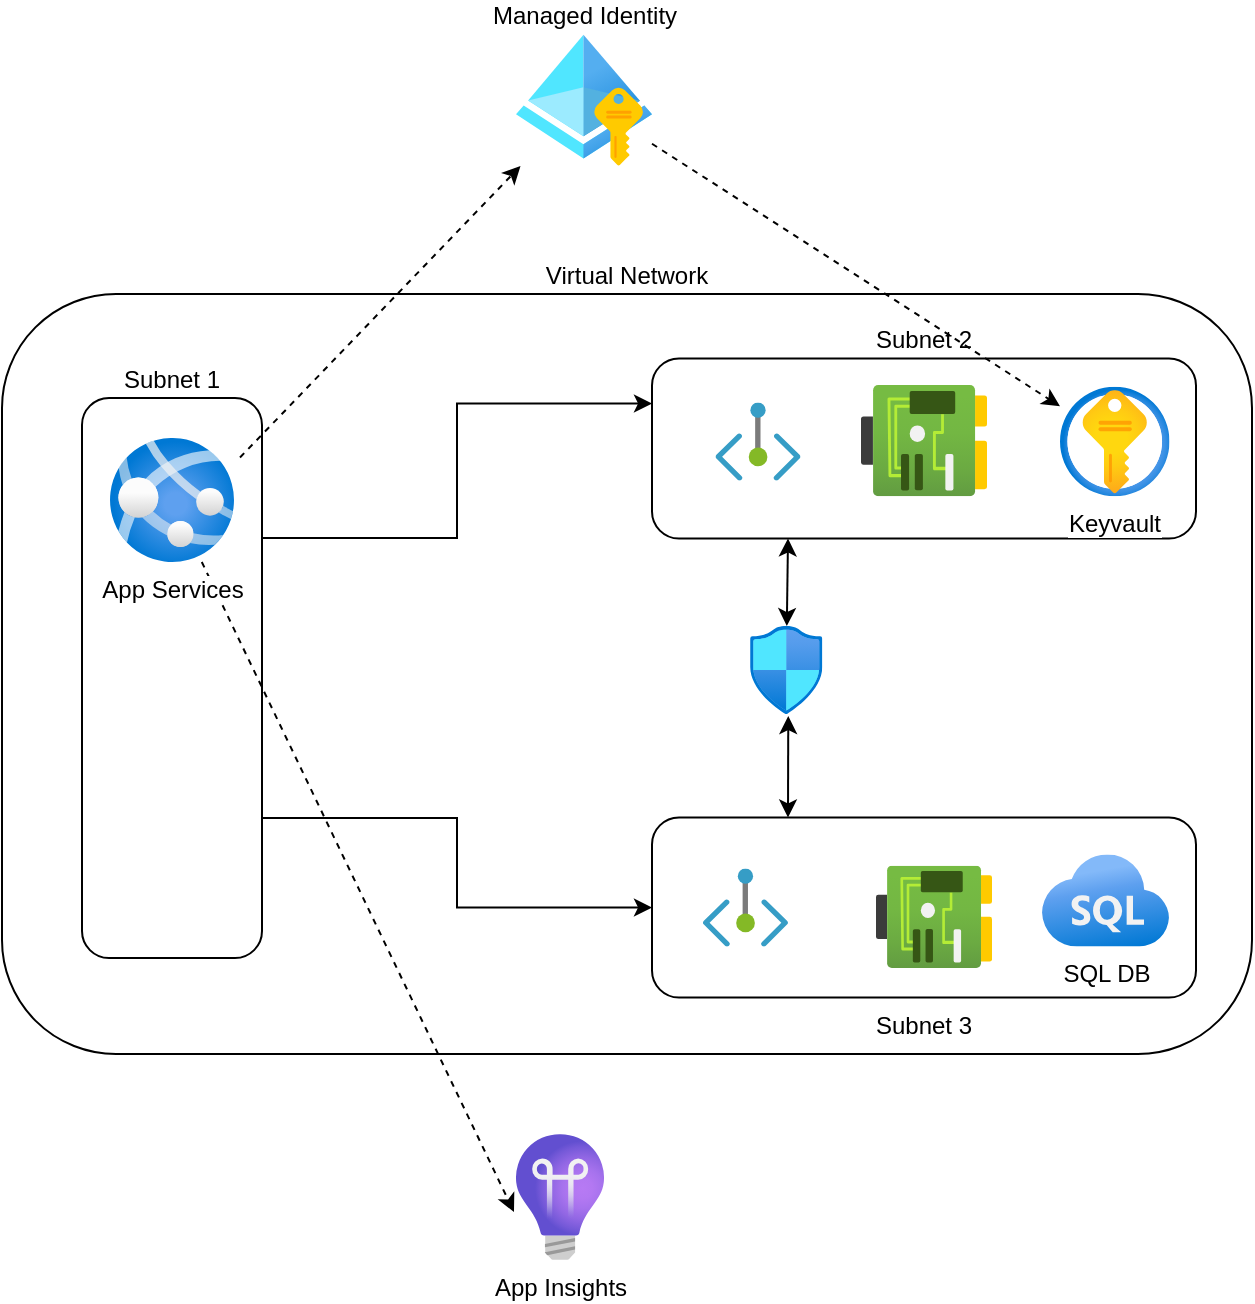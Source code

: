 <mxfile version="21.0.10" type="device"><diagram name="Page-1" id="FytgiUqkm5GPXIHzUXbD"><mxGraphModel dx="2314" dy="1116" grid="1" gridSize="10" guides="1" tooltips="1" connect="1" arrows="1" fold="1" page="1" pageScale="1" pageWidth="850" pageHeight="1100" math="0" shadow="0"><root><mxCell id="0"/><mxCell id="1" parent="0"/><mxCell id="A4_IoPBeviKEkCfWcavT-7" value="Virtual Network" style="rounded=1;whiteSpace=wrap;html=1;fillColor=none;labelPosition=center;verticalLabelPosition=top;align=center;verticalAlign=bottom;" parent="1" vertex="1"><mxGeometry x="113" y="280" width="625" height="380" as="geometry"/></mxCell><mxCell id="qDwgUS6RieluRxAYZsNb-8" value="Subnet 3" style="rounded=1;whiteSpace=wrap;html=1;fillColor=none;labelPosition=center;verticalLabelPosition=bottom;align=center;verticalAlign=top;" parent="1" vertex="1"><mxGeometry x="438" y="541.75" width="272" height="90" as="geometry"/></mxCell><mxCell id="Ook-Ea6g9wBJzKAKL0em-4" style="edgeStyle=orthogonalEdgeStyle;rounded=0;orthogonalLoop=1;jettySize=auto;html=1;exitX=1;exitY=0.25;exitDx=0;exitDy=0;entryX=0;entryY=0.25;entryDx=0;entryDy=0;" parent="1" source="A4_IoPBeviKEkCfWcavT-21" target="A4_IoPBeviKEkCfWcavT-10" edge="1"><mxGeometry relative="1" as="geometry"/></mxCell><mxCell id="Ook-Ea6g9wBJzKAKL0em-5" style="edgeStyle=orthogonalEdgeStyle;rounded=0;orthogonalLoop=1;jettySize=auto;html=1;exitX=1;exitY=0.75;exitDx=0;exitDy=0;entryX=0;entryY=0.5;entryDx=0;entryDy=0;" parent="1" source="A4_IoPBeviKEkCfWcavT-21" target="qDwgUS6RieluRxAYZsNb-8" edge="1"><mxGeometry relative="1" as="geometry"/></mxCell><mxCell id="A4_IoPBeviKEkCfWcavT-21" value="Subnet 1" style="rounded=1;whiteSpace=wrap;html=1;fillColor=none;labelPosition=center;verticalLabelPosition=top;align=center;verticalAlign=bottom;" parent="1" vertex="1"><mxGeometry x="153" y="332" width="90" height="280" as="geometry"/></mxCell><mxCell id="A4_IoPBeviKEkCfWcavT-10" value="Subnet 2" style="rounded=1;whiteSpace=wrap;html=1;fillColor=none;labelPosition=center;verticalLabelPosition=top;align=center;verticalAlign=bottom;" parent="1" vertex="1"><mxGeometry x="438" y="312.25" width="272" height="90" as="geometry"/></mxCell><mxCell id="NAYr8Jp1Gpe0SrhgK4cq-3" value="App Insights" style="aspect=fixed;html=1;points=[];align=center;image;fontSize=12;image=img/lib/azure2/devops/Application_Insights.svg;" parent="1" vertex="1"><mxGeometry x="370" y="700" width="44" height="63" as="geometry"/></mxCell><mxCell id="A4_IoPBeviKEkCfWcavT-3" value="" style="aspect=fixed;html=1;points=[];align=center;image;fontSize=12;image=img/lib/azure2/networking/Private_Endpoint.svg;fillColor=none;" parent="1" vertex="1"><mxGeometry x="463.45" y="567.25" width="42.55" height="39" as="geometry"/></mxCell><mxCell id="A4_IoPBeviKEkCfWcavT-9" value="" style="aspect=fixed;html=1;points=[];align=center;image;fontSize=12;image=img/lib/azure2/networking/Network_Security_Groups.svg;rounded=1;fillColor=none;" parent="1" vertex="1"><mxGeometry x="487" y="446" width="36.24" height="44" as="geometry"/></mxCell><mxCell id="A4_IoPBeviKEkCfWcavT-15" value="" style="endArrow=classic;startArrow=classic;html=1;rounded=0;entryX=0.528;entryY=1.023;entryDx=0;entryDy=0;entryPerimeter=0;exitX=0.25;exitY=0;exitDx=0;exitDy=0;" parent="1" source="qDwgUS6RieluRxAYZsNb-8" target="A4_IoPBeviKEkCfWcavT-9" edge="1"><mxGeometry width="50" height="50" relative="1" as="geometry"><mxPoint x="698" y="539.5" as="sourcePoint"/><mxPoint x="751" y="492.992" as="targetPoint"/></mxGeometry></mxCell><mxCell id="A4_IoPBeviKEkCfWcavT-16" value="" style="endArrow=classic;startArrow=classic;html=1;rounded=0;entryX=0.25;entryY=1;entryDx=0;entryDy=0;" parent="1" source="A4_IoPBeviKEkCfWcavT-9" target="A4_IoPBeviKEkCfWcavT-10" edge="1"><mxGeometry width="50" height="50" relative="1" as="geometry"><mxPoint x="627.88" y="460" as="sourcePoint"/><mxPoint x="491" y="410" as="targetPoint"/></mxGeometry></mxCell><mxCell id="A4_IoPBeviKEkCfWcavT-19" value="" style="aspect=fixed;html=1;points=[];align=center;image;fontSize=12;image=img/lib/azure2/networking/Private_Endpoint.svg;fillColor=none;" parent="1" vertex="1"><mxGeometry x="469.72" y="334.25" width="42.55" height="39" as="geometry"/></mxCell><mxCell id="-JuJx99K8etZUBjSIL4l-1" value="Managed Identity" style="aspect=fixed;html=1;points=[];align=center;image;fontSize=12;image=img/lib/azure2/identity/Managed_Identities.svg;labelPosition=center;verticalLabelPosition=top;verticalAlign=bottom;" parent="1" vertex="1"><mxGeometry x="370" y="150" width="68" height="66" as="geometry"/></mxCell><mxCell id="-JuJx99K8etZUBjSIL4l-2" value="" style="endArrow=classic;html=1;rounded=0;dashed=1;" parent="1" target="-JuJx99K8etZUBjSIL4l-1" edge="1"><mxGeometry width="50" height="50" relative="1" as="geometry"><mxPoint x="232" y="361.745" as="sourcePoint"/><mxPoint x="428" y="260" as="targetPoint"/></mxGeometry></mxCell><mxCell id="-JuJx99K8etZUBjSIL4l-3" value="" style="endArrow=classic;html=1;rounded=0;dashed=1;" parent="1" source="-JuJx99K8etZUBjSIL4l-1" target="qDwgUS6RieluRxAYZsNb-10" edge="1"><mxGeometry width="50" height="50" relative="1" as="geometry"><mxPoint x="498" y="580" as="sourcePoint"/><mxPoint x="781" y="341.493" as="targetPoint"/></mxGeometry></mxCell><mxCell id="qDwgUS6RieluRxAYZsNb-7" value="SQL DB" style="aspect=fixed;html=1;points=[];align=center;image;fontSize=12;image=img/lib/azure2/databases/Azure_SQL.svg;" parent="1" vertex="1"><mxGeometry x="632.75" y="560.25" width="64" height="46" as="geometry"/></mxCell><mxCell id="qDwgUS6RieluRxAYZsNb-10" value="Keyvault" style="aspect=fixed;html=1;points=[];align=center;image;fontSize=12;image=img/lib/azure2/security/Key_Vaults.svg;" parent="1" vertex="1"><mxGeometry x="642" y="326.38" width="54.75" height="54.75" as="geometry"/></mxCell><mxCell id="Ook-Ea6g9wBJzKAKL0em-2" value="" style="aspect=fixed;html=1;points=[];align=center;image;fontSize=12;image=img/lib/azure2/networking/Network_Interfaces.svg;" parent="1" vertex="1"><mxGeometry x="550" y="565.82" width="58" height="51.18" as="geometry"/></mxCell><mxCell id="Ook-Ea6g9wBJzKAKL0em-3" value="" style="aspect=fixed;html=1;points=[];align=center;image;fontSize=12;image=img/lib/azure2/networking/Network_Interfaces.svg;" parent="1" vertex="1"><mxGeometry x="542.5" y="325.54" width="63" height="55.59" as="geometry"/></mxCell><mxCell id="-jGviZrAXUeYxvz0m8An-1" value="" style="endArrow=classic;html=1;rounded=0;dashed=1;entryX=-0.023;entryY=0.619;entryDx=0;entryDy=0;entryPerimeter=0;" edge="1" parent="1" source="Ook-Ea6g9wBJzKAKL0em-1" target="NAYr8Jp1Gpe0SrhgK4cq-3"><mxGeometry width="50" height="50" relative="1" as="geometry"><mxPoint x="180" y="454" as="sourcePoint"/><mxPoint x="392" y="490" as="targetPoint"/></mxGeometry></mxCell><mxCell id="Ook-Ea6g9wBJzKAKL0em-1" value="App Services" style="aspect=fixed;html=1;points=[];align=center;image;fontSize=12;image=img/lib/azure2/containers/App_Services.svg;" parent="1" vertex="1"><mxGeometry x="167" y="352" width="62" height="62" as="geometry"/></mxCell></root></mxGraphModel></diagram></mxfile>